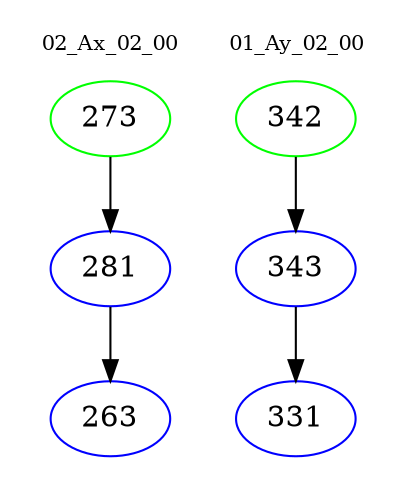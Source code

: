 digraph{
subgraph cluster_0 {
color = white
label = "02_Ax_02_00";
fontsize=10;
T0_273 [label="273", color="green"]
T0_273 -> T0_281 [color="black"]
T0_281 [label="281", color="blue"]
T0_281 -> T0_263 [color="black"]
T0_263 [label="263", color="blue"]
}
subgraph cluster_1 {
color = white
label = "01_Ay_02_00";
fontsize=10;
T1_342 [label="342", color="green"]
T1_342 -> T1_343 [color="black"]
T1_343 [label="343", color="blue"]
T1_343 -> T1_331 [color="black"]
T1_331 [label="331", color="blue"]
}
}
